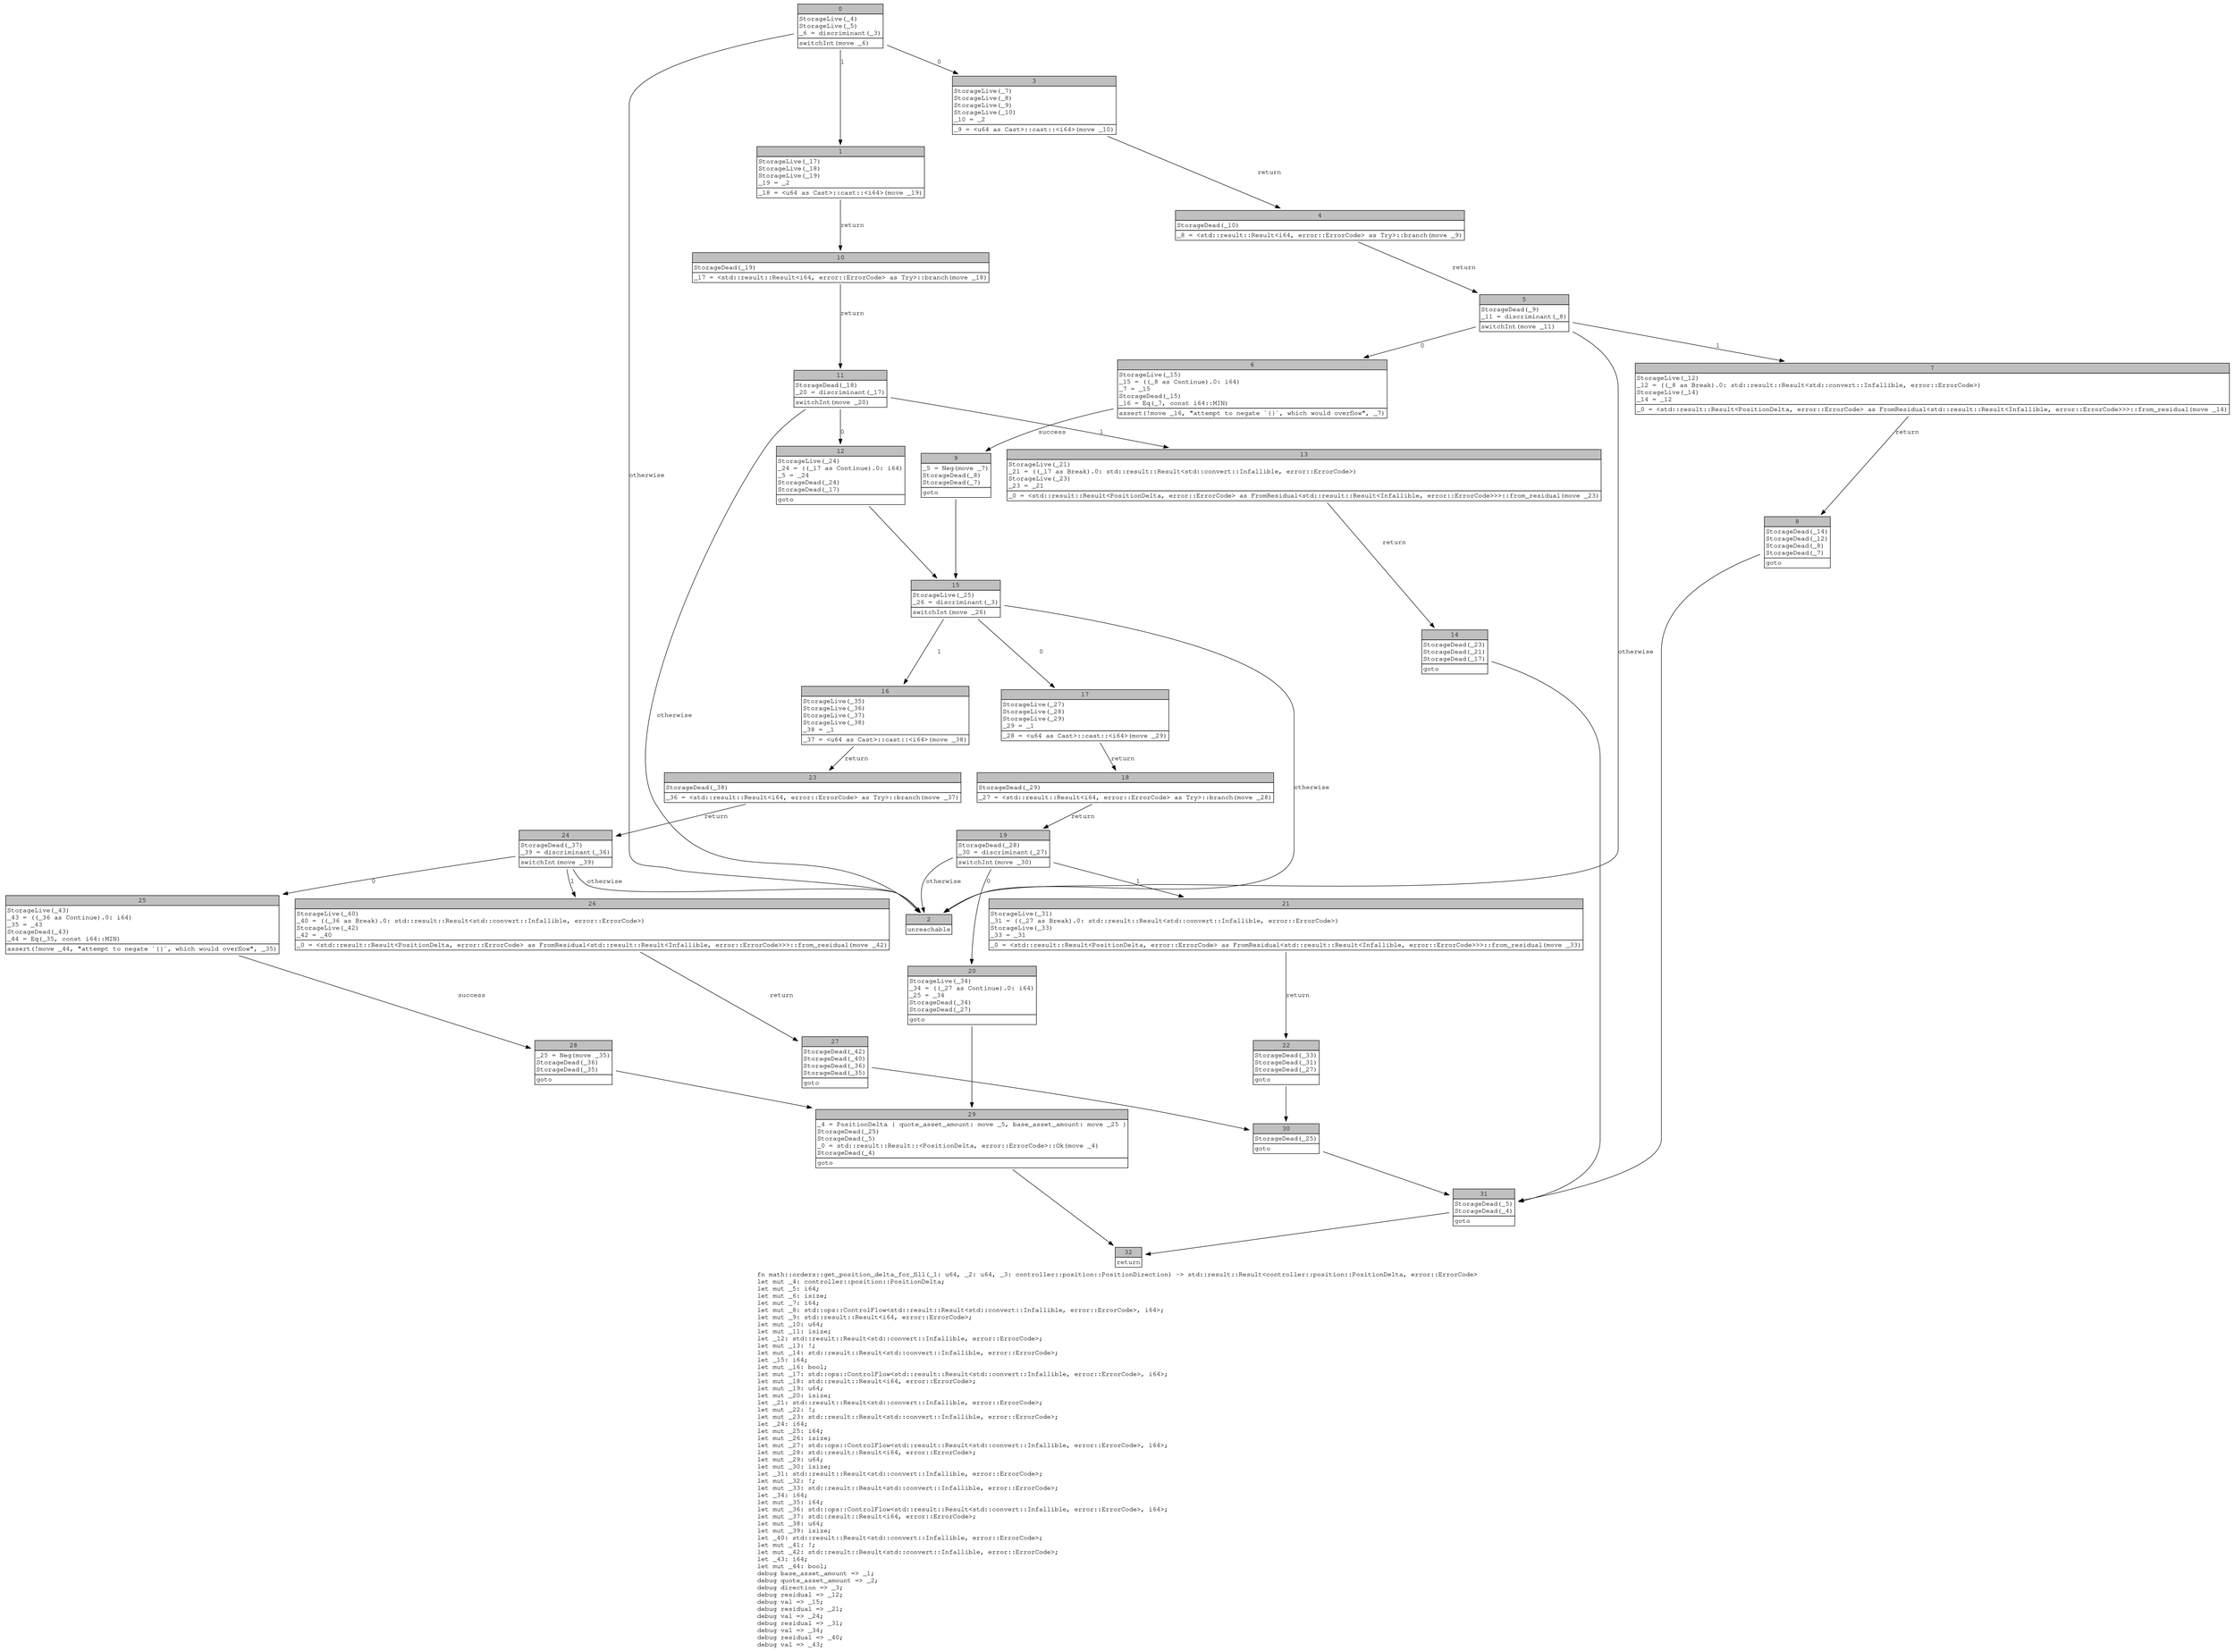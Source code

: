 digraph Mir_0_2598 {
    graph [fontname="Courier, monospace"];
    node [fontname="Courier, monospace"];
    edge [fontname="Courier, monospace"];
    label=<fn math::orders::get_position_delta_for_fill(_1: u64, _2: u64, _3: controller::position::PositionDirection) -&gt; std::result::Result&lt;controller::position::PositionDelta, error::ErrorCode&gt;<br align="left"/>let mut _4: controller::position::PositionDelta;<br align="left"/>let mut _5: i64;<br align="left"/>let mut _6: isize;<br align="left"/>let mut _7: i64;<br align="left"/>let mut _8: std::ops::ControlFlow&lt;std::result::Result&lt;std::convert::Infallible, error::ErrorCode&gt;, i64&gt;;<br align="left"/>let mut _9: std::result::Result&lt;i64, error::ErrorCode&gt;;<br align="left"/>let mut _10: u64;<br align="left"/>let mut _11: isize;<br align="left"/>let _12: std::result::Result&lt;std::convert::Infallible, error::ErrorCode&gt;;<br align="left"/>let mut _13: !;<br align="left"/>let mut _14: std::result::Result&lt;std::convert::Infallible, error::ErrorCode&gt;;<br align="left"/>let _15: i64;<br align="left"/>let mut _16: bool;<br align="left"/>let mut _17: std::ops::ControlFlow&lt;std::result::Result&lt;std::convert::Infallible, error::ErrorCode&gt;, i64&gt;;<br align="left"/>let mut _18: std::result::Result&lt;i64, error::ErrorCode&gt;;<br align="left"/>let mut _19: u64;<br align="left"/>let mut _20: isize;<br align="left"/>let _21: std::result::Result&lt;std::convert::Infallible, error::ErrorCode&gt;;<br align="left"/>let mut _22: !;<br align="left"/>let mut _23: std::result::Result&lt;std::convert::Infallible, error::ErrorCode&gt;;<br align="left"/>let _24: i64;<br align="left"/>let mut _25: i64;<br align="left"/>let mut _26: isize;<br align="left"/>let mut _27: std::ops::ControlFlow&lt;std::result::Result&lt;std::convert::Infallible, error::ErrorCode&gt;, i64&gt;;<br align="left"/>let mut _28: std::result::Result&lt;i64, error::ErrorCode&gt;;<br align="left"/>let mut _29: u64;<br align="left"/>let mut _30: isize;<br align="left"/>let _31: std::result::Result&lt;std::convert::Infallible, error::ErrorCode&gt;;<br align="left"/>let mut _32: !;<br align="left"/>let mut _33: std::result::Result&lt;std::convert::Infallible, error::ErrorCode&gt;;<br align="left"/>let _34: i64;<br align="left"/>let mut _35: i64;<br align="left"/>let mut _36: std::ops::ControlFlow&lt;std::result::Result&lt;std::convert::Infallible, error::ErrorCode&gt;, i64&gt;;<br align="left"/>let mut _37: std::result::Result&lt;i64, error::ErrorCode&gt;;<br align="left"/>let mut _38: u64;<br align="left"/>let mut _39: isize;<br align="left"/>let _40: std::result::Result&lt;std::convert::Infallible, error::ErrorCode&gt;;<br align="left"/>let mut _41: !;<br align="left"/>let mut _42: std::result::Result&lt;std::convert::Infallible, error::ErrorCode&gt;;<br align="left"/>let _43: i64;<br align="left"/>let mut _44: bool;<br align="left"/>debug base_asset_amount =&gt; _1;<br align="left"/>debug quote_asset_amount =&gt; _2;<br align="left"/>debug direction =&gt; _3;<br align="left"/>debug residual =&gt; _12;<br align="left"/>debug val =&gt; _15;<br align="left"/>debug residual =&gt; _21;<br align="left"/>debug val =&gt; _24;<br align="left"/>debug residual =&gt; _31;<br align="left"/>debug val =&gt; _34;<br align="left"/>debug residual =&gt; _40;<br align="left"/>debug val =&gt; _43;<br align="left"/>>;
    bb0__0_2598 [shape="none", label=<<table border="0" cellborder="1" cellspacing="0"><tr><td bgcolor="gray" align="center" colspan="1">0</td></tr><tr><td align="left" balign="left">StorageLive(_4)<br/>StorageLive(_5)<br/>_6 = discriminant(_3)<br/></td></tr><tr><td align="left">switchInt(move _6)</td></tr></table>>];
    bb1__0_2598 [shape="none", label=<<table border="0" cellborder="1" cellspacing="0"><tr><td bgcolor="gray" align="center" colspan="1">1</td></tr><tr><td align="left" balign="left">StorageLive(_17)<br/>StorageLive(_18)<br/>StorageLive(_19)<br/>_19 = _2<br/></td></tr><tr><td align="left">_18 = &lt;u64 as Cast&gt;::cast::&lt;i64&gt;(move _19)</td></tr></table>>];
    bb2__0_2598 [shape="none", label=<<table border="0" cellborder="1" cellspacing="0"><tr><td bgcolor="gray" align="center" colspan="1">2</td></tr><tr><td align="left">unreachable</td></tr></table>>];
    bb3__0_2598 [shape="none", label=<<table border="0" cellborder="1" cellspacing="0"><tr><td bgcolor="gray" align="center" colspan="1">3</td></tr><tr><td align="left" balign="left">StorageLive(_7)<br/>StorageLive(_8)<br/>StorageLive(_9)<br/>StorageLive(_10)<br/>_10 = _2<br/></td></tr><tr><td align="left">_9 = &lt;u64 as Cast&gt;::cast::&lt;i64&gt;(move _10)</td></tr></table>>];
    bb4__0_2598 [shape="none", label=<<table border="0" cellborder="1" cellspacing="0"><tr><td bgcolor="gray" align="center" colspan="1">4</td></tr><tr><td align="left" balign="left">StorageDead(_10)<br/></td></tr><tr><td align="left">_8 = &lt;std::result::Result&lt;i64, error::ErrorCode&gt; as Try&gt;::branch(move _9)</td></tr></table>>];
    bb5__0_2598 [shape="none", label=<<table border="0" cellborder="1" cellspacing="0"><tr><td bgcolor="gray" align="center" colspan="1">5</td></tr><tr><td align="left" balign="left">StorageDead(_9)<br/>_11 = discriminant(_8)<br/></td></tr><tr><td align="left">switchInt(move _11)</td></tr></table>>];
    bb6__0_2598 [shape="none", label=<<table border="0" cellborder="1" cellspacing="0"><tr><td bgcolor="gray" align="center" colspan="1">6</td></tr><tr><td align="left" balign="left">StorageLive(_15)<br/>_15 = ((_8 as Continue).0: i64)<br/>_7 = _15<br/>StorageDead(_15)<br/>_16 = Eq(_7, const i64::MIN)<br/></td></tr><tr><td align="left">assert(!move _16, &quot;attempt to negate `{}`, which would overflow&quot;, _7)</td></tr></table>>];
    bb7__0_2598 [shape="none", label=<<table border="0" cellborder="1" cellspacing="0"><tr><td bgcolor="gray" align="center" colspan="1">7</td></tr><tr><td align="left" balign="left">StorageLive(_12)<br/>_12 = ((_8 as Break).0: std::result::Result&lt;std::convert::Infallible, error::ErrorCode&gt;)<br/>StorageLive(_14)<br/>_14 = _12<br/></td></tr><tr><td align="left">_0 = &lt;std::result::Result&lt;PositionDelta, error::ErrorCode&gt; as FromResidual&lt;std::result::Result&lt;Infallible, error::ErrorCode&gt;&gt;&gt;::from_residual(move _14)</td></tr></table>>];
    bb8__0_2598 [shape="none", label=<<table border="0" cellborder="1" cellspacing="0"><tr><td bgcolor="gray" align="center" colspan="1">8</td></tr><tr><td align="left" balign="left">StorageDead(_14)<br/>StorageDead(_12)<br/>StorageDead(_8)<br/>StorageDead(_7)<br/></td></tr><tr><td align="left">goto</td></tr></table>>];
    bb9__0_2598 [shape="none", label=<<table border="0" cellborder="1" cellspacing="0"><tr><td bgcolor="gray" align="center" colspan="1">9</td></tr><tr><td align="left" balign="left">_5 = Neg(move _7)<br/>StorageDead(_8)<br/>StorageDead(_7)<br/></td></tr><tr><td align="left">goto</td></tr></table>>];
    bb10__0_2598 [shape="none", label=<<table border="0" cellborder="1" cellspacing="0"><tr><td bgcolor="gray" align="center" colspan="1">10</td></tr><tr><td align="left" balign="left">StorageDead(_19)<br/></td></tr><tr><td align="left">_17 = &lt;std::result::Result&lt;i64, error::ErrorCode&gt; as Try&gt;::branch(move _18)</td></tr></table>>];
    bb11__0_2598 [shape="none", label=<<table border="0" cellborder="1" cellspacing="0"><tr><td bgcolor="gray" align="center" colspan="1">11</td></tr><tr><td align="left" balign="left">StorageDead(_18)<br/>_20 = discriminant(_17)<br/></td></tr><tr><td align="left">switchInt(move _20)</td></tr></table>>];
    bb12__0_2598 [shape="none", label=<<table border="0" cellborder="1" cellspacing="0"><tr><td bgcolor="gray" align="center" colspan="1">12</td></tr><tr><td align="left" balign="left">StorageLive(_24)<br/>_24 = ((_17 as Continue).0: i64)<br/>_5 = _24<br/>StorageDead(_24)<br/>StorageDead(_17)<br/></td></tr><tr><td align="left">goto</td></tr></table>>];
    bb13__0_2598 [shape="none", label=<<table border="0" cellborder="1" cellspacing="0"><tr><td bgcolor="gray" align="center" colspan="1">13</td></tr><tr><td align="left" balign="left">StorageLive(_21)<br/>_21 = ((_17 as Break).0: std::result::Result&lt;std::convert::Infallible, error::ErrorCode&gt;)<br/>StorageLive(_23)<br/>_23 = _21<br/></td></tr><tr><td align="left">_0 = &lt;std::result::Result&lt;PositionDelta, error::ErrorCode&gt; as FromResidual&lt;std::result::Result&lt;Infallible, error::ErrorCode&gt;&gt;&gt;::from_residual(move _23)</td></tr></table>>];
    bb14__0_2598 [shape="none", label=<<table border="0" cellborder="1" cellspacing="0"><tr><td bgcolor="gray" align="center" colspan="1">14</td></tr><tr><td align="left" balign="left">StorageDead(_23)<br/>StorageDead(_21)<br/>StorageDead(_17)<br/></td></tr><tr><td align="left">goto</td></tr></table>>];
    bb15__0_2598 [shape="none", label=<<table border="0" cellborder="1" cellspacing="0"><tr><td bgcolor="gray" align="center" colspan="1">15</td></tr><tr><td align="left" balign="left">StorageLive(_25)<br/>_26 = discriminant(_3)<br/></td></tr><tr><td align="left">switchInt(move _26)</td></tr></table>>];
    bb16__0_2598 [shape="none", label=<<table border="0" cellborder="1" cellspacing="0"><tr><td bgcolor="gray" align="center" colspan="1">16</td></tr><tr><td align="left" balign="left">StorageLive(_35)<br/>StorageLive(_36)<br/>StorageLive(_37)<br/>StorageLive(_38)<br/>_38 = _1<br/></td></tr><tr><td align="left">_37 = &lt;u64 as Cast&gt;::cast::&lt;i64&gt;(move _38)</td></tr></table>>];
    bb17__0_2598 [shape="none", label=<<table border="0" cellborder="1" cellspacing="0"><tr><td bgcolor="gray" align="center" colspan="1">17</td></tr><tr><td align="left" balign="left">StorageLive(_27)<br/>StorageLive(_28)<br/>StorageLive(_29)<br/>_29 = _1<br/></td></tr><tr><td align="left">_28 = &lt;u64 as Cast&gt;::cast::&lt;i64&gt;(move _29)</td></tr></table>>];
    bb18__0_2598 [shape="none", label=<<table border="0" cellborder="1" cellspacing="0"><tr><td bgcolor="gray" align="center" colspan="1">18</td></tr><tr><td align="left" balign="left">StorageDead(_29)<br/></td></tr><tr><td align="left">_27 = &lt;std::result::Result&lt;i64, error::ErrorCode&gt; as Try&gt;::branch(move _28)</td></tr></table>>];
    bb19__0_2598 [shape="none", label=<<table border="0" cellborder="1" cellspacing="0"><tr><td bgcolor="gray" align="center" colspan="1">19</td></tr><tr><td align="left" balign="left">StorageDead(_28)<br/>_30 = discriminant(_27)<br/></td></tr><tr><td align="left">switchInt(move _30)</td></tr></table>>];
    bb20__0_2598 [shape="none", label=<<table border="0" cellborder="1" cellspacing="0"><tr><td bgcolor="gray" align="center" colspan="1">20</td></tr><tr><td align="left" balign="left">StorageLive(_34)<br/>_34 = ((_27 as Continue).0: i64)<br/>_25 = _34<br/>StorageDead(_34)<br/>StorageDead(_27)<br/></td></tr><tr><td align="left">goto</td></tr></table>>];
    bb21__0_2598 [shape="none", label=<<table border="0" cellborder="1" cellspacing="0"><tr><td bgcolor="gray" align="center" colspan="1">21</td></tr><tr><td align="left" balign="left">StorageLive(_31)<br/>_31 = ((_27 as Break).0: std::result::Result&lt;std::convert::Infallible, error::ErrorCode&gt;)<br/>StorageLive(_33)<br/>_33 = _31<br/></td></tr><tr><td align="left">_0 = &lt;std::result::Result&lt;PositionDelta, error::ErrorCode&gt; as FromResidual&lt;std::result::Result&lt;Infallible, error::ErrorCode&gt;&gt;&gt;::from_residual(move _33)</td></tr></table>>];
    bb22__0_2598 [shape="none", label=<<table border="0" cellborder="1" cellspacing="0"><tr><td bgcolor="gray" align="center" colspan="1">22</td></tr><tr><td align="left" balign="left">StorageDead(_33)<br/>StorageDead(_31)<br/>StorageDead(_27)<br/></td></tr><tr><td align="left">goto</td></tr></table>>];
    bb23__0_2598 [shape="none", label=<<table border="0" cellborder="1" cellspacing="0"><tr><td bgcolor="gray" align="center" colspan="1">23</td></tr><tr><td align="left" balign="left">StorageDead(_38)<br/></td></tr><tr><td align="left">_36 = &lt;std::result::Result&lt;i64, error::ErrorCode&gt; as Try&gt;::branch(move _37)</td></tr></table>>];
    bb24__0_2598 [shape="none", label=<<table border="0" cellborder="1" cellspacing="0"><tr><td bgcolor="gray" align="center" colspan="1">24</td></tr><tr><td align="left" balign="left">StorageDead(_37)<br/>_39 = discriminant(_36)<br/></td></tr><tr><td align="left">switchInt(move _39)</td></tr></table>>];
    bb25__0_2598 [shape="none", label=<<table border="0" cellborder="1" cellspacing="0"><tr><td bgcolor="gray" align="center" colspan="1">25</td></tr><tr><td align="left" balign="left">StorageLive(_43)<br/>_43 = ((_36 as Continue).0: i64)<br/>_35 = _43<br/>StorageDead(_43)<br/>_44 = Eq(_35, const i64::MIN)<br/></td></tr><tr><td align="left">assert(!move _44, &quot;attempt to negate `{}`, which would overflow&quot;, _35)</td></tr></table>>];
    bb26__0_2598 [shape="none", label=<<table border="0" cellborder="1" cellspacing="0"><tr><td bgcolor="gray" align="center" colspan="1">26</td></tr><tr><td align="left" balign="left">StorageLive(_40)<br/>_40 = ((_36 as Break).0: std::result::Result&lt;std::convert::Infallible, error::ErrorCode&gt;)<br/>StorageLive(_42)<br/>_42 = _40<br/></td></tr><tr><td align="left">_0 = &lt;std::result::Result&lt;PositionDelta, error::ErrorCode&gt; as FromResidual&lt;std::result::Result&lt;Infallible, error::ErrorCode&gt;&gt;&gt;::from_residual(move _42)</td></tr></table>>];
    bb27__0_2598 [shape="none", label=<<table border="0" cellborder="1" cellspacing="0"><tr><td bgcolor="gray" align="center" colspan="1">27</td></tr><tr><td align="left" balign="left">StorageDead(_42)<br/>StorageDead(_40)<br/>StorageDead(_36)<br/>StorageDead(_35)<br/></td></tr><tr><td align="left">goto</td></tr></table>>];
    bb28__0_2598 [shape="none", label=<<table border="0" cellborder="1" cellspacing="0"><tr><td bgcolor="gray" align="center" colspan="1">28</td></tr><tr><td align="left" balign="left">_25 = Neg(move _35)<br/>StorageDead(_36)<br/>StorageDead(_35)<br/></td></tr><tr><td align="left">goto</td></tr></table>>];
    bb29__0_2598 [shape="none", label=<<table border="0" cellborder="1" cellspacing="0"><tr><td bgcolor="gray" align="center" colspan="1">29</td></tr><tr><td align="left" balign="left">_4 = PositionDelta { quote_asset_amount: move _5, base_asset_amount: move _25 }<br/>StorageDead(_25)<br/>StorageDead(_5)<br/>_0 = std::result::Result::&lt;PositionDelta, error::ErrorCode&gt;::Ok(move _4)<br/>StorageDead(_4)<br/></td></tr><tr><td align="left">goto</td></tr></table>>];
    bb30__0_2598 [shape="none", label=<<table border="0" cellborder="1" cellspacing="0"><tr><td bgcolor="gray" align="center" colspan="1">30</td></tr><tr><td align="left" balign="left">StorageDead(_25)<br/></td></tr><tr><td align="left">goto</td></tr></table>>];
    bb31__0_2598 [shape="none", label=<<table border="0" cellborder="1" cellspacing="0"><tr><td bgcolor="gray" align="center" colspan="1">31</td></tr><tr><td align="left" balign="left">StorageDead(_5)<br/>StorageDead(_4)<br/></td></tr><tr><td align="left">goto</td></tr></table>>];
    bb32__0_2598 [shape="none", label=<<table border="0" cellborder="1" cellspacing="0"><tr><td bgcolor="gray" align="center" colspan="1">32</td></tr><tr><td align="left">return</td></tr></table>>];
    bb0__0_2598 -> bb3__0_2598 [label="0"];
    bb0__0_2598 -> bb1__0_2598 [label="1"];
    bb0__0_2598 -> bb2__0_2598 [label="otherwise"];
    bb1__0_2598 -> bb10__0_2598 [label="return"];
    bb3__0_2598 -> bb4__0_2598 [label="return"];
    bb4__0_2598 -> bb5__0_2598 [label="return"];
    bb5__0_2598 -> bb6__0_2598 [label="0"];
    bb5__0_2598 -> bb7__0_2598 [label="1"];
    bb5__0_2598 -> bb2__0_2598 [label="otherwise"];
    bb6__0_2598 -> bb9__0_2598 [label="success"];
    bb7__0_2598 -> bb8__0_2598 [label="return"];
    bb8__0_2598 -> bb31__0_2598 [label=""];
    bb9__0_2598 -> bb15__0_2598 [label=""];
    bb10__0_2598 -> bb11__0_2598 [label="return"];
    bb11__0_2598 -> bb12__0_2598 [label="0"];
    bb11__0_2598 -> bb13__0_2598 [label="1"];
    bb11__0_2598 -> bb2__0_2598 [label="otherwise"];
    bb12__0_2598 -> bb15__0_2598 [label=""];
    bb13__0_2598 -> bb14__0_2598 [label="return"];
    bb14__0_2598 -> bb31__0_2598 [label=""];
    bb15__0_2598 -> bb17__0_2598 [label="0"];
    bb15__0_2598 -> bb16__0_2598 [label="1"];
    bb15__0_2598 -> bb2__0_2598 [label="otherwise"];
    bb16__0_2598 -> bb23__0_2598 [label="return"];
    bb17__0_2598 -> bb18__0_2598 [label="return"];
    bb18__0_2598 -> bb19__0_2598 [label="return"];
    bb19__0_2598 -> bb20__0_2598 [label="0"];
    bb19__0_2598 -> bb21__0_2598 [label="1"];
    bb19__0_2598 -> bb2__0_2598 [label="otherwise"];
    bb20__0_2598 -> bb29__0_2598 [label=""];
    bb21__0_2598 -> bb22__0_2598 [label="return"];
    bb22__0_2598 -> bb30__0_2598 [label=""];
    bb23__0_2598 -> bb24__0_2598 [label="return"];
    bb24__0_2598 -> bb25__0_2598 [label="0"];
    bb24__0_2598 -> bb26__0_2598 [label="1"];
    bb24__0_2598 -> bb2__0_2598 [label="otherwise"];
    bb25__0_2598 -> bb28__0_2598 [label="success"];
    bb26__0_2598 -> bb27__0_2598 [label="return"];
    bb27__0_2598 -> bb30__0_2598 [label=""];
    bb28__0_2598 -> bb29__0_2598 [label=""];
    bb29__0_2598 -> bb32__0_2598 [label=""];
    bb30__0_2598 -> bb31__0_2598 [label=""];
    bb31__0_2598 -> bb32__0_2598 [label=""];
}
